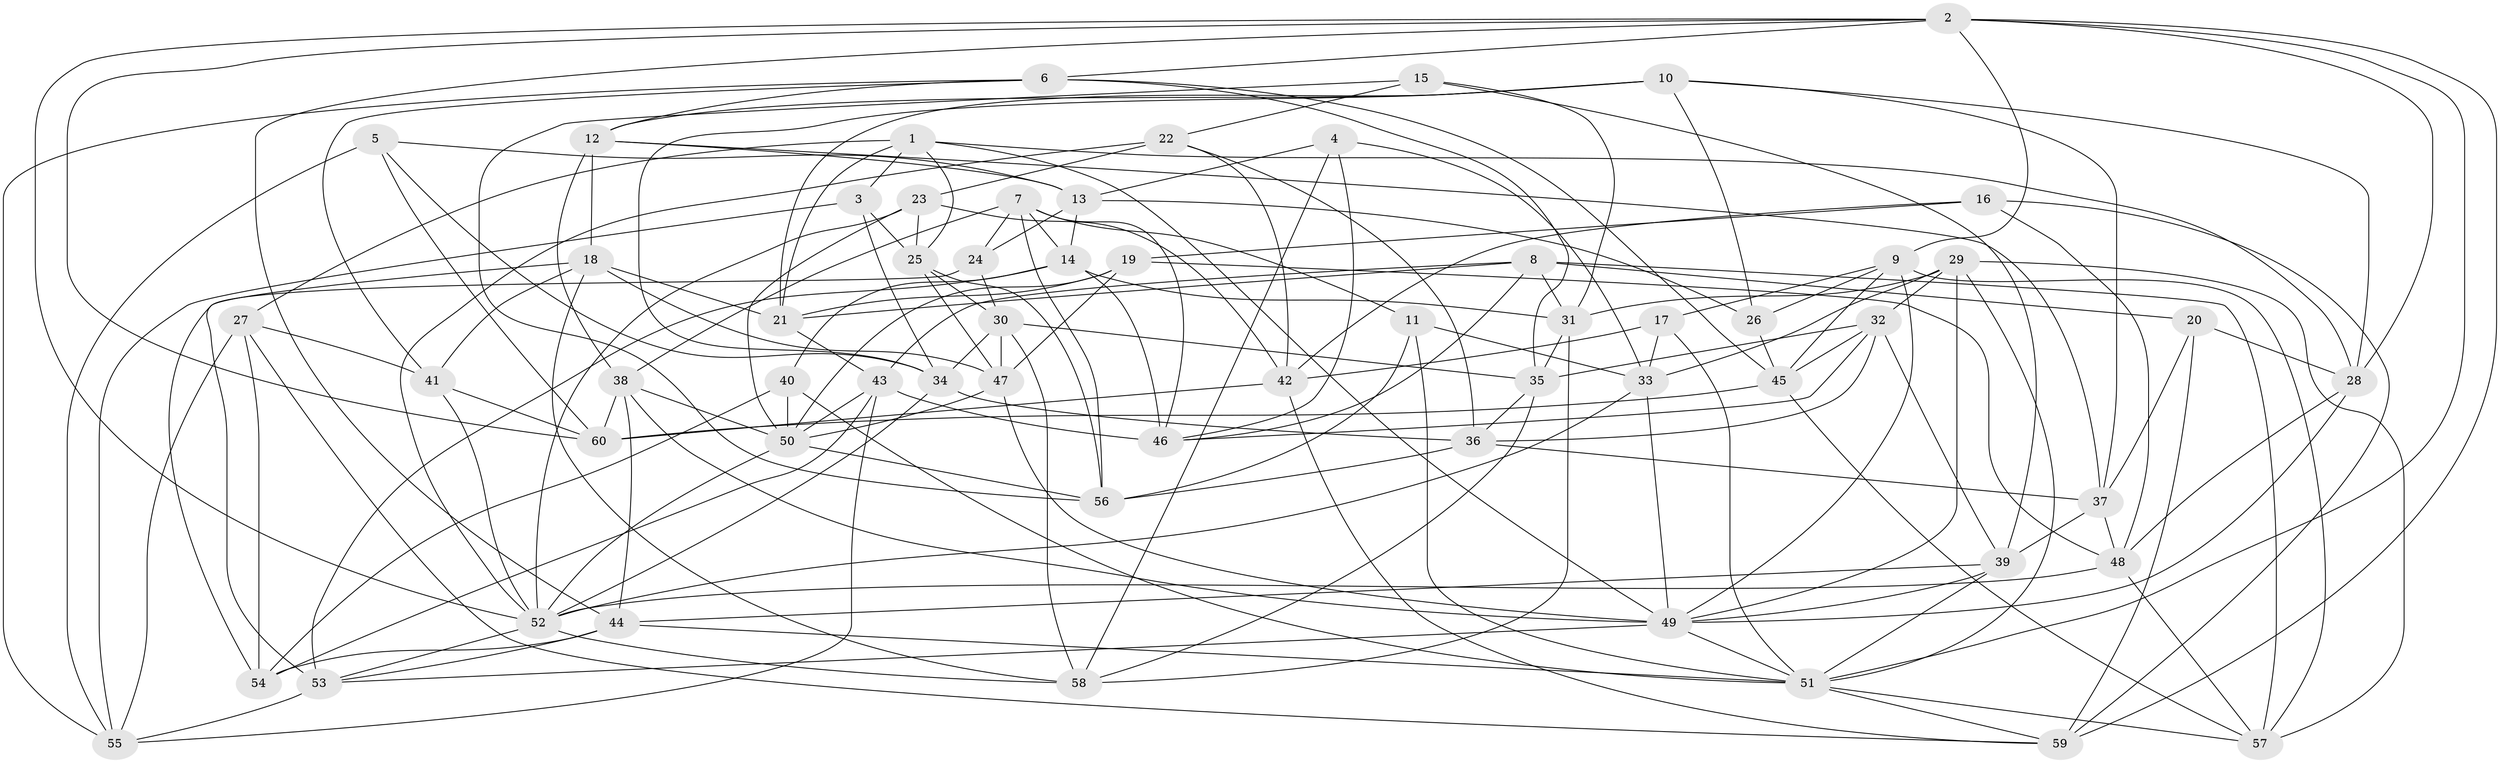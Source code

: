 // original degree distribution, {4: 1.0}
// Generated by graph-tools (version 1.1) at 2025/26/03/09/25 03:26:52]
// undirected, 60 vertices, 174 edges
graph export_dot {
graph [start="1"]
  node [color=gray90,style=filled];
  1;
  2;
  3;
  4;
  5;
  6;
  7;
  8;
  9;
  10;
  11;
  12;
  13;
  14;
  15;
  16;
  17;
  18;
  19;
  20;
  21;
  22;
  23;
  24;
  25;
  26;
  27;
  28;
  29;
  30;
  31;
  32;
  33;
  34;
  35;
  36;
  37;
  38;
  39;
  40;
  41;
  42;
  43;
  44;
  45;
  46;
  47;
  48;
  49;
  50;
  51;
  52;
  53;
  54;
  55;
  56;
  57;
  58;
  59;
  60;
  1 -- 3 [weight=1.0];
  1 -- 21 [weight=1.0];
  1 -- 25 [weight=1.0];
  1 -- 27 [weight=1.0];
  1 -- 28 [weight=1.0];
  1 -- 49 [weight=1.0];
  2 -- 6 [weight=1.0];
  2 -- 9 [weight=1.0];
  2 -- 28 [weight=1.0];
  2 -- 44 [weight=1.0];
  2 -- 51 [weight=1.0];
  2 -- 52 [weight=1.0];
  2 -- 59 [weight=1.0];
  2 -- 60 [weight=1.0];
  3 -- 25 [weight=1.0];
  3 -- 34 [weight=1.0];
  3 -- 55 [weight=1.0];
  4 -- 13 [weight=1.0];
  4 -- 33 [weight=1.0];
  4 -- 46 [weight=1.0];
  4 -- 58 [weight=1.0];
  5 -- 13 [weight=1.0];
  5 -- 34 [weight=1.0];
  5 -- 55 [weight=1.0];
  5 -- 60 [weight=1.0];
  6 -- 12 [weight=1.0];
  6 -- 35 [weight=1.0];
  6 -- 41 [weight=1.0];
  6 -- 45 [weight=1.0];
  6 -- 55 [weight=1.0];
  7 -- 11 [weight=1.0];
  7 -- 14 [weight=1.0];
  7 -- 24 [weight=1.0];
  7 -- 38 [weight=1.0];
  7 -- 46 [weight=1.0];
  7 -- 56 [weight=1.0];
  8 -- 20 [weight=1.0];
  8 -- 21 [weight=1.0];
  8 -- 31 [weight=1.0];
  8 -- 43 [weight=1.0];
  8 -- 46 [weight=1.0];
  8 -- 57 [weight=1.0];
  9 -- 17 [weight=1.0];
  9 -- 26 [weight=1.0];
  9 -- 45 [weight=1.0];
  9 -- 49 [weight=1.0];
  9 -- 57 [weight=1.0];
  10 -- 12 [weight=1.0];
  10 -- 21 [weight=1.0];
  10 -- 26 [weight=1.0];
  10 -- 28 [weight=1.0];
  10 -- 34 [weight=1.0];
  10 -- 37 [weight=1.0];
  11 -- 33 [weight=1.0];
  11 -- 51 [weight=1.0];
  11 -- 56 [weight=1.0];
  12 -- 13 [weight=1.0];
  12 -- 18 [weight=1.0];
  12 -- 37 [weight=1.0];
  12 -- 38 [weight=1.0];
  13 -- 14 [weight=1.0];
  13 -- 24 [weight=1.0];
  13 -- 26 [weight=1.0];
  14 -- 31 [weight=1.0];
  14 -- 40 [weight=1.0];
  14 -- 46 [weight=1.0];
  14 -- 53 [weight=1.0];
  15 -- 22 [weight=1.0];
  15 -- 31 [weight=1.0];
  15 -- 39 [weight=1.0];
  15 -- 56 [weight=1.0];
  16 -- 19 [weight=1.0];
  16 -- 42 [weight=1.0];
  16 -- 48 [weight=1.0];
  16 -- 59 [weight=1.0];
  17 -- 33 [weight=1.0];
  17 -- 42 [weight=1.0];
  17 -- 51 [weight=1.0];
  18 -- 21 [weight=1.0];
  18 -- 41 [weight=1.0];
  18 -- 47 [weight=1.0];
  18 -- 53 [weight=1.0];
  18 -- 58 [weight=1.0];
  19 -- 21 [weight=1.0];
  19 -- 47 [weight=1.0];
  19 -- 48 [weight=1.0];
  19 -- 50 [weight=2.0];
  20 -- 28 [weight=1.0];
  20 -- 37 [weight=1.0];
  20 -- 59 [weight=1.0];
  21 -- 43 [weight=1.0];
  22 -- 23 [weight=2.0];
  22 -- 36 [weight=1.0];
  22 -- 42 [weight=1.0];
  22 -- 52 [weight=1.0];
  23 -- 25 [weight=1.0];
  23 -- 42 [weight=1.0];
  23 -- 50 [weight=1.0];
  23 -- 52 [weight=1.0];
  24 -- 30 [weight=1.0];
  24 -- 54 [weight=1.0];
  25 -- 30 [weight=1.0];
  25 -- 47 [weight=1.0];
  25 -- 56 [weight=1.0];
  26 -- 45 [weight=1.0];
  27 -- 41 [weight=2.0];
  27 -- 54 [weight=1.0];
  27 -- 55 [weight=1.0];
  27 -- 59 [weight=1.0];
  28 -- 48 [weight=1.0];
  28 -- 49 [weight=1.0];
  29 -- 31 [weight=1.0];
  29 -- 32 [weight=1.0];
  29 -- 33 [weight=1.0];
  29 -- 49 [weight=1.0];
  29 -- 51 [weight=1.0];
  29 -- 57 [weight=1.0];
  30 -- 34 [weight=1.0];
  30 -- 35 [weight=1.0];
  30 -- 47 [weight=1.0];
  30 -- 58 [weight=1.0];
  31 -- 35 [weight=1.0];
  31 -- 58 [weight=1.0];
  32 -- 35 [weight=1.0];
  32 -- 36 [weight=1.0];
  32 -- 39 [weight=1.0];
  32 -- 45 [weight=1.0];
  32 -- 46 [weight=1.0];
  33 -- 49 [weight=1.0];
  33 -- 52 [weight=1.0];
  34 -- 36 [weight=1.0];
  34 -- 52 [weight=1.0];
  35 -- 36 [weight=1.0];
  35 -- 58 [weight=1.0];
  36 -- 37 [weight=1.0];
  36 -- 56 [weight=1.0];
  37 -- 39 [weight=1.0];
  37 -- 48 [weight=1.0];
  38 -- 44 [weight=1.0];
  38 -- 49 [weight=1.0];
  38 -- 50 [weight=1.0];
  38 -- 60 [weight=1.0];
  39 -- 44 [weight=1.0];
  39 -- 49 [weight=1.0];
  39 -- 51 [weight=1.0];
  40 -- 50 [weight=2.0];
  40 -- 51 [weight=1.0];
  40 -- 54 [weight=2.0];
  41 -- 52 [weight=1.0];
  41 -- 60 [weight=1.0];
  42 -- 59 [weight=1.0];
  42 -- 60 [weight=1.0];
  43 -- 46 [weight=1.0];
  43 -- 50 [weight=1.0];
  43 -- 54 [weight=1.0];
  43 -- 55 [weight=1.0];
  44 -- 51 [weight=1.0];
  44 -- 53 [weight=1.0];
  44 -- 54 [weight=1.0];
  45 -- 57 [weight=1.0];
  45 -- 60 [weight=1.0];
  47 -- 49 [weight=1.0];
  47 -- 50 [weight=1.0];
  48 -- 52 [weight=1.0];
  48 -- 57 [weight=1.0];
  49 -- 51 [weight=1.0];
  49 -- 53 [weight=1.0];
  50 -- 52 [weight=1.0];
  50 -- 56 [weight=1.0];
  51 -- 57 [weight=1.0];
  51 -- 59 [weight=1.0];
  52 -- 53 [weight=1.0];
  52 -- 58 [weight=1.0];
  53 -- 55 [weight=1.0];
}
